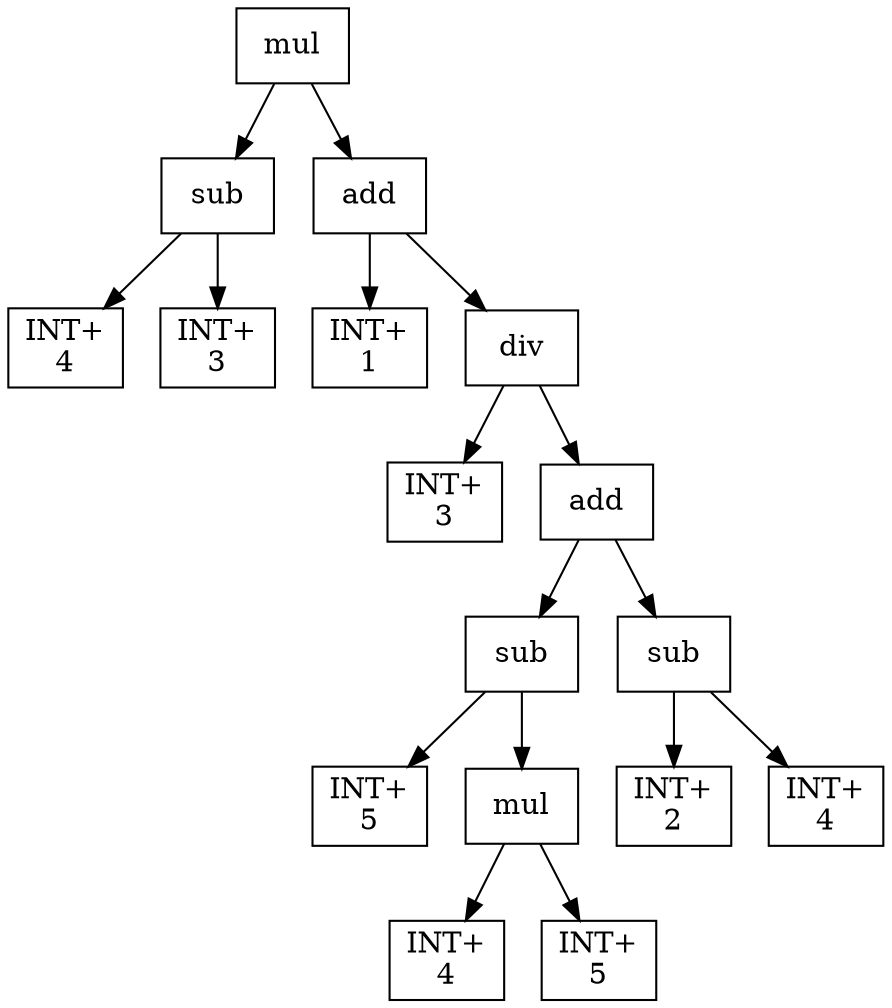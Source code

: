 digraph expr {
  node [shape=box];
  n1 [label="mul"];
  n2 [label="sub"];
  n3 [label="INT+\n4"];
  n4 [label="INT+\n3"];
  n2 -> n3;
  n2 -> n4;
  n5 [label="add"];
  n6 [label="INT+\n1"];
  n7 [label="div"];
  n8 [label="INT+\n3"];
  n9 [label="add"];
  n10 [label="sub"];
  n11 [label="INT+\n5"];
  n12 [label="mul"];
  n13 [label="INT+\n4"];
  n14 [label="INT+\n5"];
  n12 -> n13;
  n12 -> n14;
  n10 -> n11;
  n10 -> n12;
  n15 [label="sub"];
  n16 [label="INT+\n2"];
  n17 [label="INT+\n4"];
  n15 -> n16;
  n15 -> n17;
  n9 -> n10;
  n9 -> n15;
  n7 -> n8;
  n7 -> n9;
  n5 -> n6;
  n5 -> n7;
  n1 -> n2;
  n1 -> n5;
}
